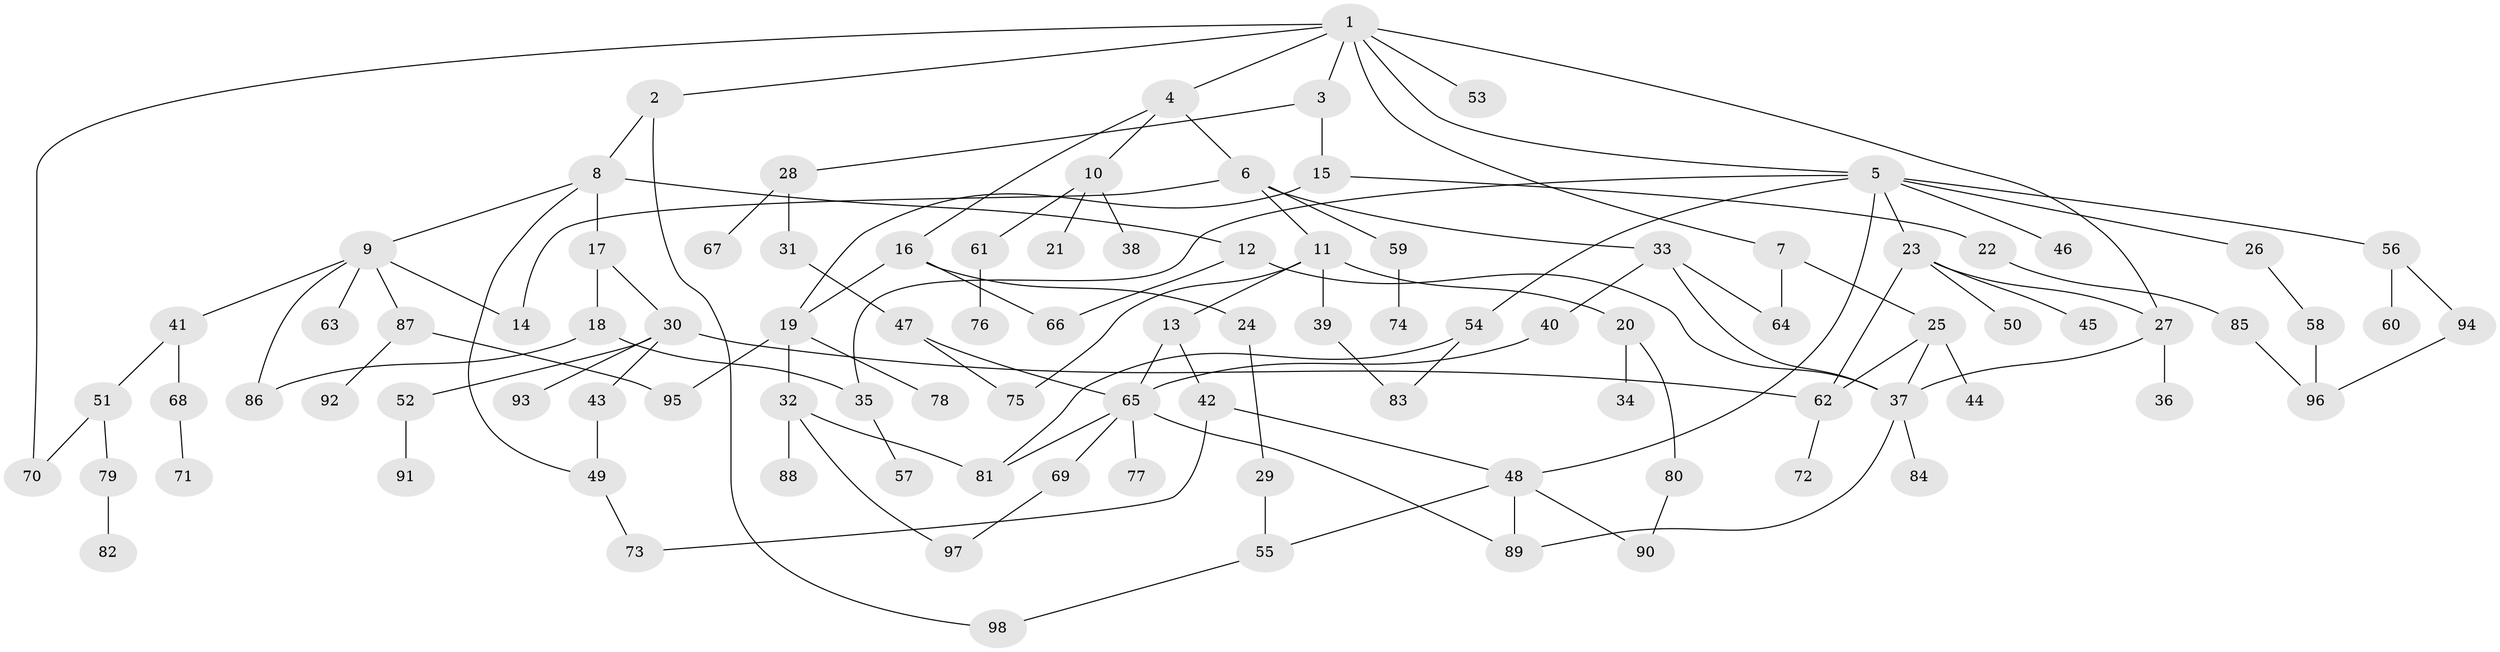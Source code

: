 // coarse degree distribution, {1: 0.42857142857142855, 2: 0.32653061224489793, 5: 0.08163265306122448, 12: 0.02040816326530612, 4: 0.061224489795918366, 11: 0.02040816326530612, 9: 0.02040816326530612, 3: 0.02040816326530612, 8: 0.02040816326530612}
// Generated by graph-tools (version 1.1) at 2025/44/03/04/25 21:44:44]
// undirected, 98 vertices, 128 edges
graph export_dot {
graph [start="1"]
  node [color=gray90,style=filled];
  1;
  2;
  3;
  4;
  5;
  6;
  7;
  8;
  9;
  10;
  11;
  12;
  13;
  14;
  15;
  16;
  17;
  18;
  19;
  20;
  21;
  22;
  23;
  24;
  25;
  26;
  27;
  28;
  29;
  30;
  31;
  32;
  33;
  34;
  35;
  36;
  37;
  38;
  39;
  40;
  41;
  42;
  43;
  44;
  45;
  46;
  47;
  48;
  49;
  50;
  51;
  52;
  53;
  54;
  55;
  56;
  57;
  58;
  59;
  60;
  61;
  62;
  63;
  64;
  65;
  66;
  67;
  68;
  69;
  70;
  71;
  72;
  73;
  74;
  75;
  76;
  77;
  78;
  79;
  80;
  81;
  82;
  83;
  84;
  85;
  86;
  87;
  88;
  89;
  90;
  91;
  92;
  93;
  94;
  95;
  96;
  97;
  98;
  1 -- 2;
  1 -- 3;
  1 -- 4;
  1 -- 5;
  1 -- 7;
  1 -- 27;
  1 -- 53;
  1 -- 70;
  2 -- 8;
  2 -- 98;
  3 -- 15;
  3 -- 28;
  4 -- 6;
  4 -- 10;
  4 -- 16;
  5 -- 23;
  5 -- 26;
  5 -- 35;
  5 -- 46;
  5 -- 54;
  5 -- 56;
  5 -- 48;
  6 -- 11;
  6 -- 14;
  6 -- 33;
  6 -- 59;
  7 -- 25;
  7 -- 64;
  8 -- 9;
  8 -- 12;
  8 -- 17;
  8 -- 49;
  9 -- 41;
  9 -- 63;
  9 -- 87;
  9 -- 86;
  9 -- 14;
  10 -- 21;
  10 -- 38;
  10 -- 61;
  11 -- 13;
  11 -- 20;
  11 -- 39;
  11 -- 75;
  12 -- 37;
  12 -- 66;
  13 -- 42;
  13 -- 65;
  15 -- 19;
  15 -- 22;
  16 -- 24;
  16 -- 66;
  16 -- 19;
  17 -- 18;
  17 -- 30;
  18 -- 86;
  18 -- 35;
  19 -- 32;
  19 -- 78;
  19 -- 95;
  20 -- 34;
  20 -- 80;
  22 -- 85;
  23 -- 45;
  23 -- 50;
  23 -- 27;
  23 -- 62;
  24 -- 29;
  25 -- 37;
  25 -- 44;
  25 -- 62;
  26 -- 58;
  27 -- 36;
  27 -- 37;
  28 -- 31;
  28 -- 67;
  29 -- 55;
  30 -- 43;
  30 -- 52;
  30 -- 62;
  30 -- 93;
  31 -- 47;
  32 -- 81;
  32 -- 88;
  32 -- 97;
  33 -- 40;
  33 -- 37;
  33 -- 64;
  35 -- 57;
  37 -- 84;
  37 -- 89;
  39 -- 83;
  40 -- 65;
  41 -- 51;
  41 -- 68;
  42 -- 48;
  42 -- 73;
  43 -- 49;
  47 -- 65;
  47 -- 75;
  48 -- 89;
  48 -- 90;
  48 -- 55;
  49 -- 73;
  51 -- 70;
  51 -- 79;
  52 -- 91;
  54 -- 83;
  54 -- 81;
  55 -- 98;
  56 -- 60;
  56 -- 94;
  58 -- 96;
  59 -- 74;
  61 -- 76;
  62 -- 72;
  65 -- 69;
  65 -- 77;
  65 -- 81;
  65 -- 89;
  68 -- 71;
  69 -- 97;
  79 -- 82;
  80 -- 90;
  85 -- 96;
  87 -- 92;
  87 -- 95;
  94 -- 96;
}
